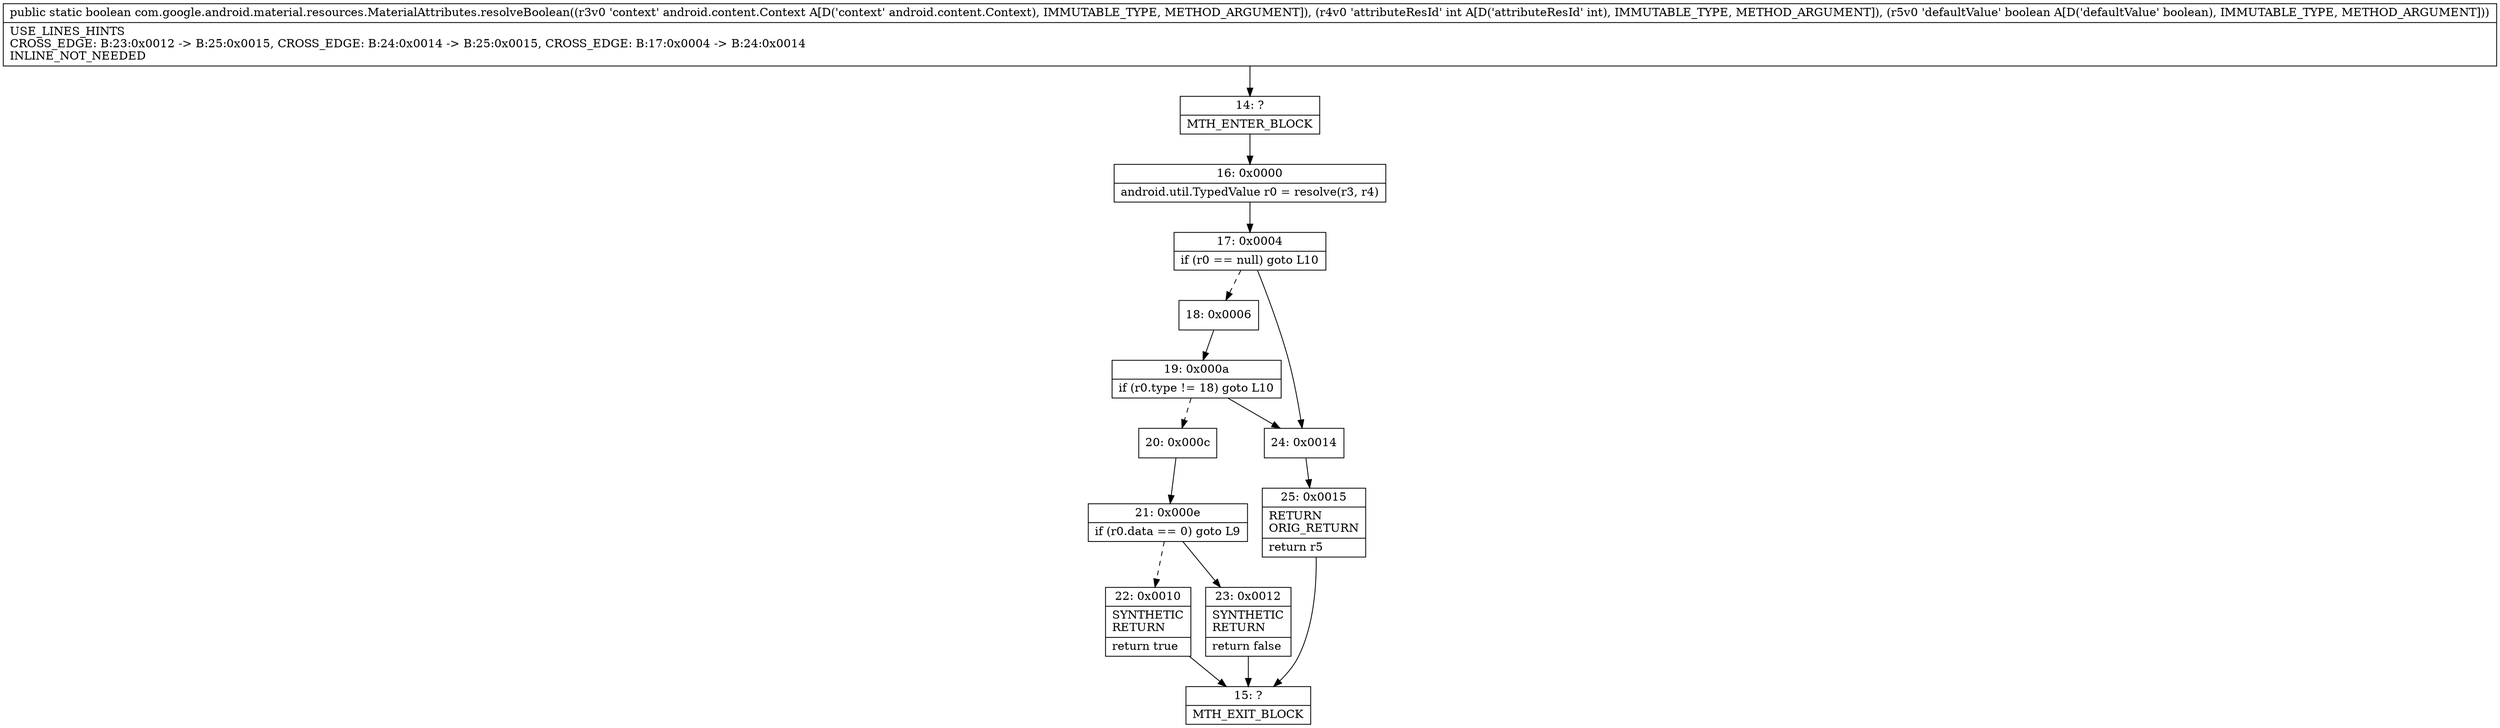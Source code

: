 digraph "CFG forcom.google.android.material.resources.MaterialAttributes.resolveBoolean(Landroid\/content\/Context;IZ)Z" {
Node_14 [shape=record,label="{14\:\ ?|MTH_ENTER_BLOCK\l}"];
Node_16 [shape=record,label="{16\:\ 0x0000|android.util.TypedValue r0 = resolve(r3, r4)\l}"];
Node_17 [shape=record,label="{17\:\ 0x0004|if (r0 == null) goto L10\l}"];
Node_18 [shape=record,label="{18\:\ 0x0006}"];
Node_19 [shape=record,label="{19\:\ 0x000a|if (r0.type != 18) goto L10\l}"];
Node_20 [shape=record,label="{20\:\ 0x000c}"];
Node_21 [shape=record,label="{21\:\ 0x000e|if (r0.data == 0) goto L9\l}"];
Node_22 [shape=record,label="{22\:\ 0x0010|SYNTHETIC\lRETURN\l|return true\l}"];
Node_15 [shape=record,label="{15\:\ ?|MTH_EXIT_BLOCK\l}"];
Node_23 [shape=record,label="{23\:\ 0x0012|SYNTHETIC\lRETURN\l|return false\l}"];
Node_24 [shape=record,label="{24\:\ 0x0014}"];
Node_25 [shape=record,label="{25\:\ 0x0015|RETURN\lORIG_RETURN\l|return r5\l}"];
MethodNode[shape=record,label="{public static boolean com.google.android.material.resources.MaterialAttributes.resolveBoolean((r3v0 'context' android.content.Context A[D('context' android.content.Context), IMMUTABLE_TYPE, METHOD_ARGUMENT]), (r4v0 'attributeResId' int A[D('attributeResId' int), IMMUTABLE_TYPE, METHOD_ARGUMENT]), (r5v0 'defaultValue' boolean A[D('defaultValue' boolean), IMMUTABLE_TYPE, METHOD_ARGUMENT]))  | USE_LINES_HINTS\lCROSS_EDGE: B:23:0x0012 \-\> B:25:0x0015, CROSS_EDGE: B:24:0x0014 \-\> B:25:0x0015, CROSS_EDGE: B:17:0x0004 \-\> B:24:0x0014\lINLINE_NOT_NEEDED\l}"];
MethodNode -> Node_14;Node_14 -> Node_16;
Node_16 -> Node_17;
Node_17 -> Node_18[style=dashed];
Node_17 -> Node_24;
Node_18 -> Node_19;
Node_19 -> Node_20[style=dashed];
Node_19 -> Node_24;
Node_20 -> Node_21;
Node_21 -> Node_22[style=dashed];
Node_21 -> Node_23;
Node_22 -> Node_15;
Node_23 -> Node_15;
Node_24 -> Node_25;
Node_25 -> Node_15;
}

